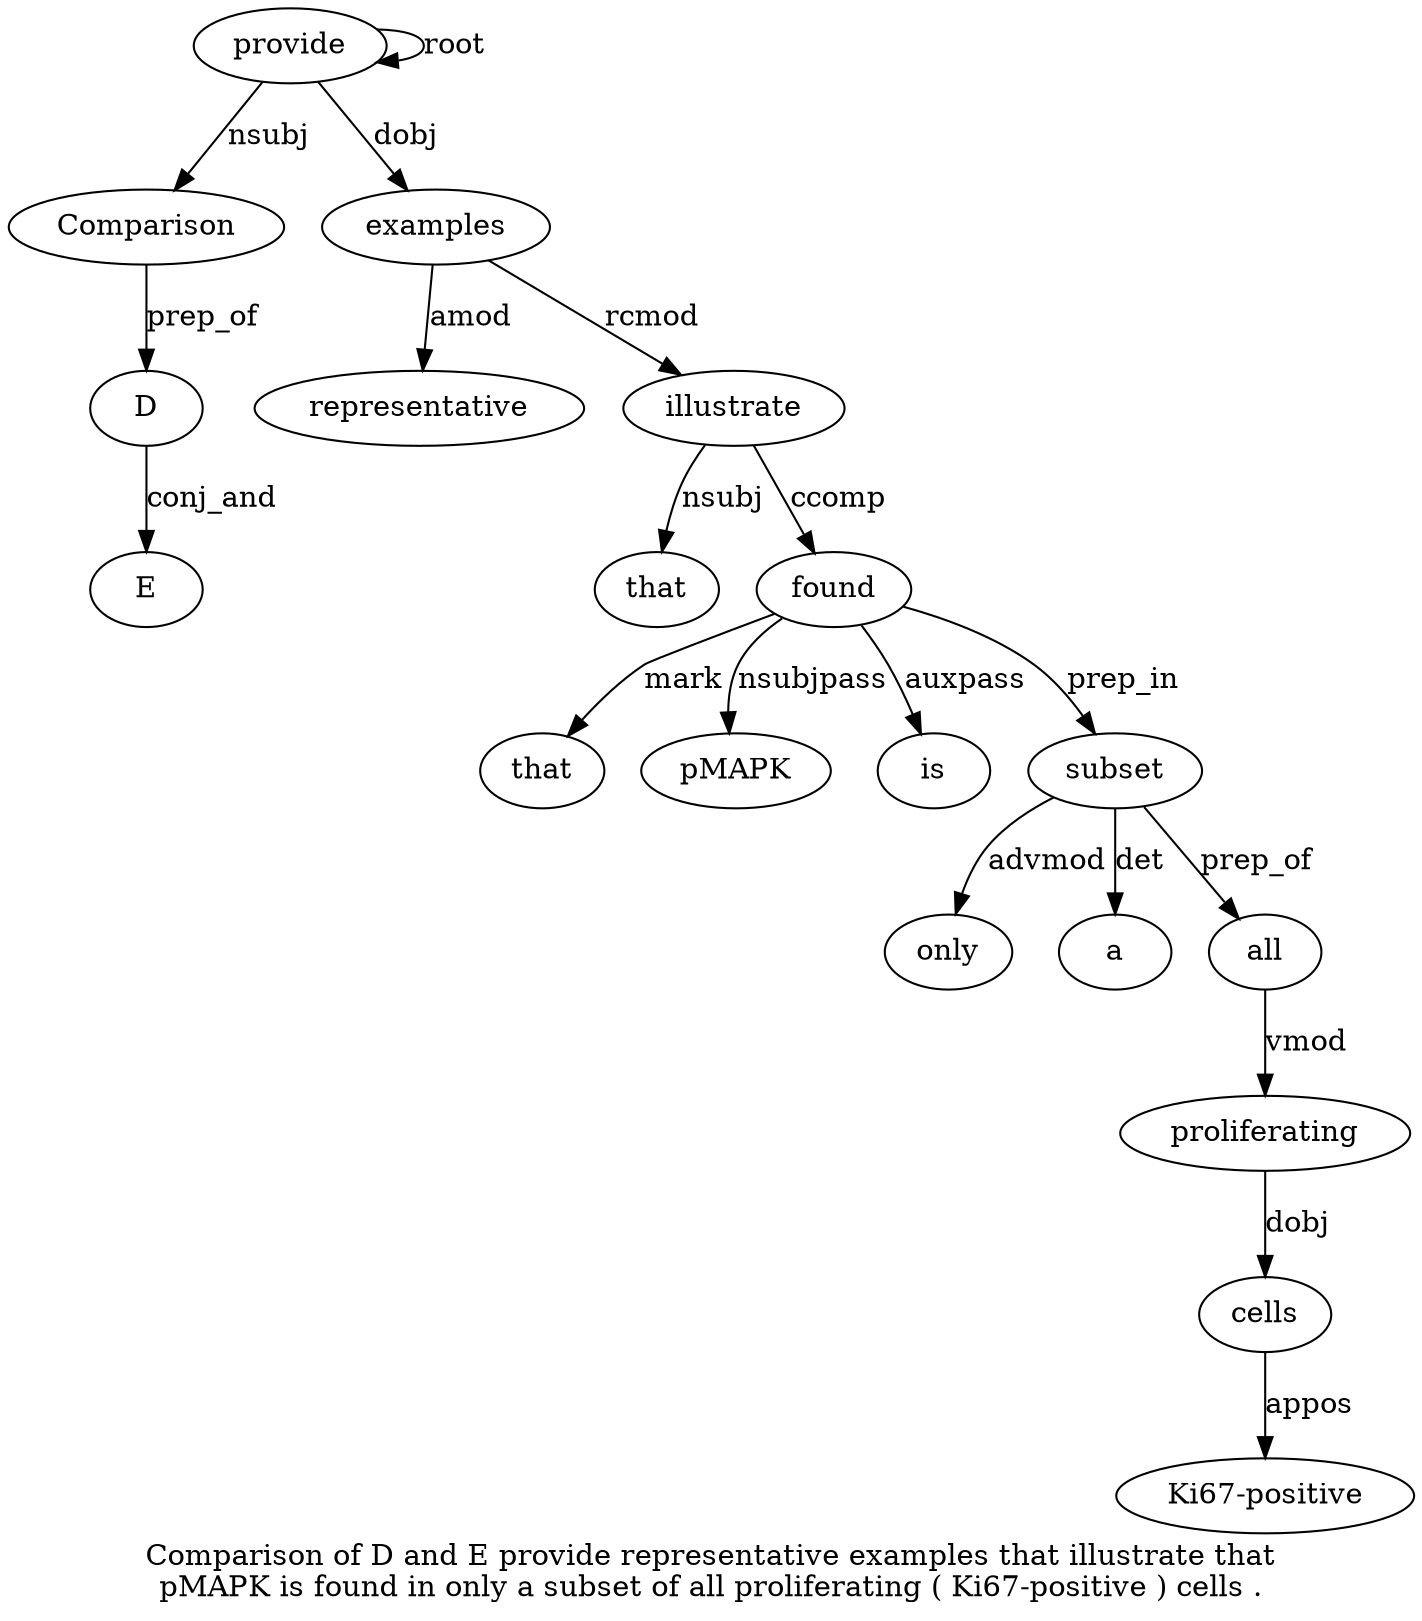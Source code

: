 digraph "Comparison of D and E provide representative examples that illustrate that pMAPK is found in only a subset of all proliferating ( Ki67-positive ) cells ." {
label="Comparison of D and E provide representative examples that illustrate that
pMAPK is found in only a subset of all proliferating ( Ki67-positive ) cells .";
provide6 [style=filled, fillcolor=white, label=provide];
Comparison1 [style=filled, fillcolor=white, label=Comparison];
provide6 -> Comparison1  [label=nsubj];
D3 [style=filled, fillcolor=white, label=D];
Comparison1 -> D3  [label=prep_of];
E5 [style=filled, fillcolor=white, label=E];
D3 -> E5  [label=conj_and];
provide6 -> provide6  [label=root];
examples8 [style=filled, fillcolor=white, label=examples];
representative7 [style=filled, fillcolor=white, label=representative];
examples8 -> representative7  [label=amod];
provide6 -> examples8  [label=dobj];
illustrate10 [style=filled, fillcolor=white, label=illustrate];
that9 [style=filled, fillcolor=white, label=that];
illustrate10 -> that9  [label=nsubj];
examples8 -> illustrate10  [label=rcmod];
found14 [style=filled, fillcolor=white, label=found];
that11 [style=filled, fillcolor=white, label=that];
found14 -> that11  [label=mark];
pMAPK12 [style=filled, fillcolor=white, label=pMAPK];
found14 -> pMAPK12  [label=nsubjpass];
is13 [style=filled, fillcolor=white, label=is];
found14 -> is13  [label=auxpass];
illustrate10 -> found14  [label=ccomp];
subset18 [style=filled, fillcolor=white, label=subset];
only16 [style=filled, fillcolor=white, label=only];
subset18 -> only16  [label=advmod];
a17 [style=filled, fillcolor=white, label=a];
subset18 -> a17  [label=det];
found14 -> subset18  [label=prep_in];
all20 [style=filled, fillcolor=white, label=all];
subset18 -> all20  [label=prep_of];
proliferating21 [style=filled, fillcolor=white, label=proliferating];
all20 -> proliferating21  [label=vmod];
cells25 [style=filled, fillcolor=white, label=cells];
"Ki67-positive23" [style=filled, fillcolor=white, label="Ki67-positive"];
cells25 -> "Ki67-positive23"  [label=appos];
proliferating21 -> cells25  [label=dobj];
}
